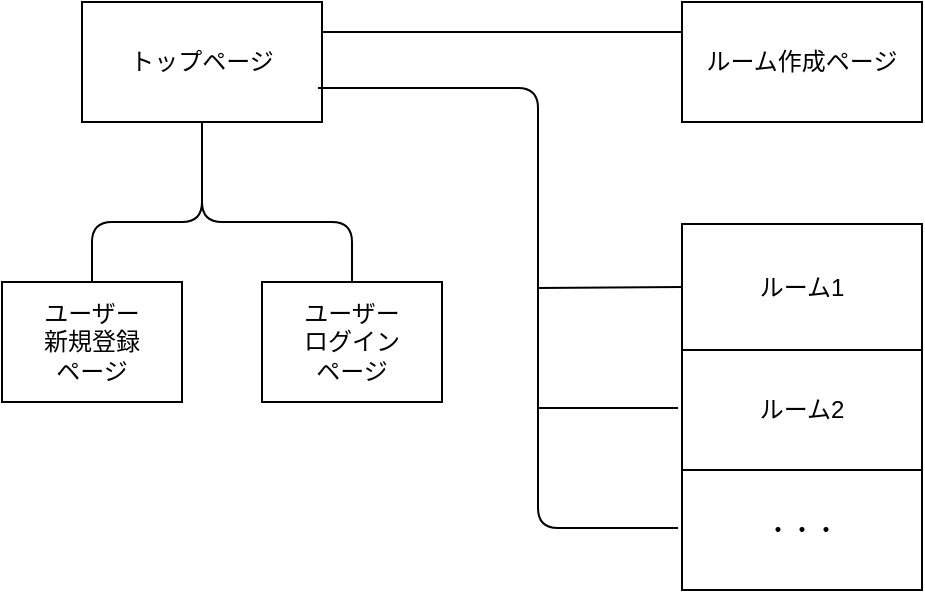 <mxfile>
    <diagram id="eJ7J8AZ3Hbt5vSRUhETc" name="ページ1">
        <mxGraphModel dx="1162" dy="779" grid="1" gridSize="10" guides="1" tooltips="1" connect="1" arrows="1" fold="1" page="1" pageScale="1" pageWidth="827" pageHeight="1169" math="0" shadow="0">
            <root>
                <mxCell id="0"/>
                <mxCell id="1" parent="0"/>
                <mxCell id="2" value="トップページ" style="rounded=0;whiteSpace=wrap;html=1;" parent="1" vertex="1">
                    <mxGeometry x="132" y="137" width="120" height="60" as="geometry"/>
                </mxCell>
                <mxCell id="3" value="ユーザー&lt;br&gt;新規登録&lt;br&gt;ページ" style="rounded=0;whiteSpace=wrap;html=1;" parent="1" vertex="1">
                    <mxGeometry x="92" y="277" width="90" height="60" as="geometry"/>
                </mxCell>
                <mxCell id="4" value="ユーザー&lt;br&gt;ログイン&lt;br&gt;ページ" style="rounded=0;whiteSpace=wrap;html=1;" parent="1" vertex="1">
                    <mxGeometry x="222" y="277" width="90" height="60" as="geometry"/>
                </mxCell>
                <mxCell id="8" value="ルーム作成ページ" style="rounded=0;whiteSpace=wrap;html=1;" parent="1" vertex="1">
                    <mxGeometry x="432" y="137" width="120" height="60" as="geometry"/>
                </mxCell>
                <mxCell id="9" value="ルーム1" style="rounded=0;whiteSpace=wrap;html=1;" parent="1" vertex="1">
                    <mxGeometry x="432" y="248" width="120" height="63" as="geometry"/>
                </mxCell>
                <mxCell id="12" value="" style="endArrow=none;html=1;exitX=0.5;exitY=0;exitDx=0;exitDy=0;entryX=0.5;entryY=1;entryDx=0;entryDy=0;" parent="1" source="3" target="2" edge="1">
                    <mxGeometry width="50" height="50" relative="1" as="geometry">
                        <mxPoint x="512" y="367" as="sourcePoint"/>
                        <mxPoint x="562" y="317" as="targetPoint"/>
                        <Array as="points">
                            <mxPoint x="137" y="247"/>
                            <mxPoint x="192" y="247"/>
                        </Array>
                    </mxGeometry>
                </mxCell>
                <mxCell id="13" value="" style="endArrow=none;html=1;exitX=0.5;exitY=0;exitDx=0;exitDy=0;" parent="1" source="4" edge="1">
                    <mxGeometry width="50" height="50" relative="1" as="geometry">
                        <mxPoint x="512" y="367" as="sourcePoint"/>
                        <mxPoint x="192" y="207" as="targetPoint"/>
                        <Array as="points">
                            <mxPoint x="267" y="247"/>
                            <mxPoint x="192" y="247"/>
                        </Array>
                    </mxGeometry>
                </mxCell>
                <mxCell id="14" value="" style="endArrow=none;html=1;exitX=1;exitY=0.25;exitDx=0;exitDy=0;entryX=0;entryY=0.25;entryDx=0;entryDy=0;" parent="1" source="2" target="8" edge="1">
                    <mxGeometry width="50" height="50" relative="1" as="geometry">
                        <mxPoint x="512" y="367" as="sourcePoint"/>
                        <mxPoint x="562" y="317" as="targetPoint"/>
                    </mxGeometry>
                </mxCell>
                <mxCell id="16" value="ルーム2" style="rounded=0;whiteSpace=wrap;html=1;" parent="1" vertex="1">
                    <mxGeometry x="432" y="311" width="120" height="60" as="geometry"/>
                </mxCell>
                <mxCell id="17" value="・・・" style="rounded=0;whiteSpace=wrap;html=1;" parent="1" vertex="1">
                    <mxGeometry x="432" y="371" width="120" height="60" as="geometry"/>
                </mxCell>
                <mxCell id="19" value="" style="endArrow=none;html=1;" parent="1" edge="1">
                    <mxGeometry width="50" height="50" relative="1" as="geometry">
                        <mxPoint x="250" y="180" as="sourcePoint"/>
                        <mxPoint x="430" y="400" as="targetPoint"/>
                        <Array as="points">
                            <mxPoint x="360" y="180"/>
                            <mxPoint x="360" y="400"/>
                        </Array>
                    </mxGeometry>
                </mxCell>
                <mxCell id="20" value="" style="endArrow=none;html=1;" edge="1" parent="1">
                    <mxGeometry width="50" height="50" relative="1" as="geometry">
                        <mxPoint x="360" y="340" as="sourcePoint"/>
                        <mxPoint x="430" y="340" as="targetPoint"/>
                    </mxGeometry>
                </mxCell>
                <mxCell id="21" value="" style="endArrow=none;html=1;entryX=0;entryY=0.5;entryDx=0;entryDy=0;" edge="1" parent="1" target="9">
                    <mxGeometry width="50" height="50" relative="1" as="geometry">
                        <mxPoint x="360" y="280" as="sourcePoint"/>
                        <mxPoint x="600" y="370" as="targetPoint"/>
                    </mxGeometry>
                </mxCell>
            </root>
        </mxGraphModel>
    </diagram>
</mxfile>